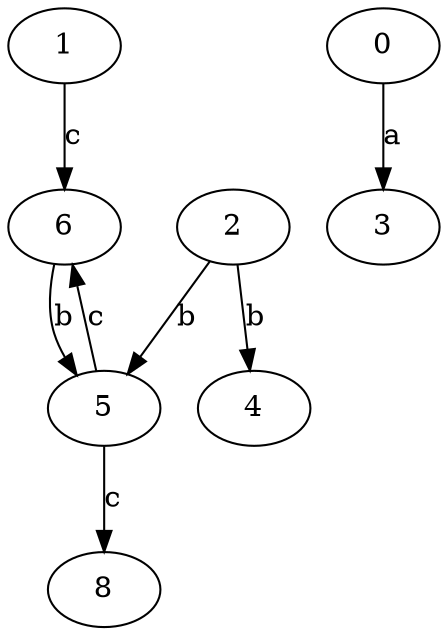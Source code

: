 strict digraph  {
1;
0;
2;
3;
4;
5;
6;
8;
1 -> 6  [label=c];
0 -> 3  [label=a];
2 -> 4  [label=b];
2 -> 5  [label=b];
5 -> 6  [label=c];
5 -> 8  [label=c];
6 -> 5  [label=b];
}
